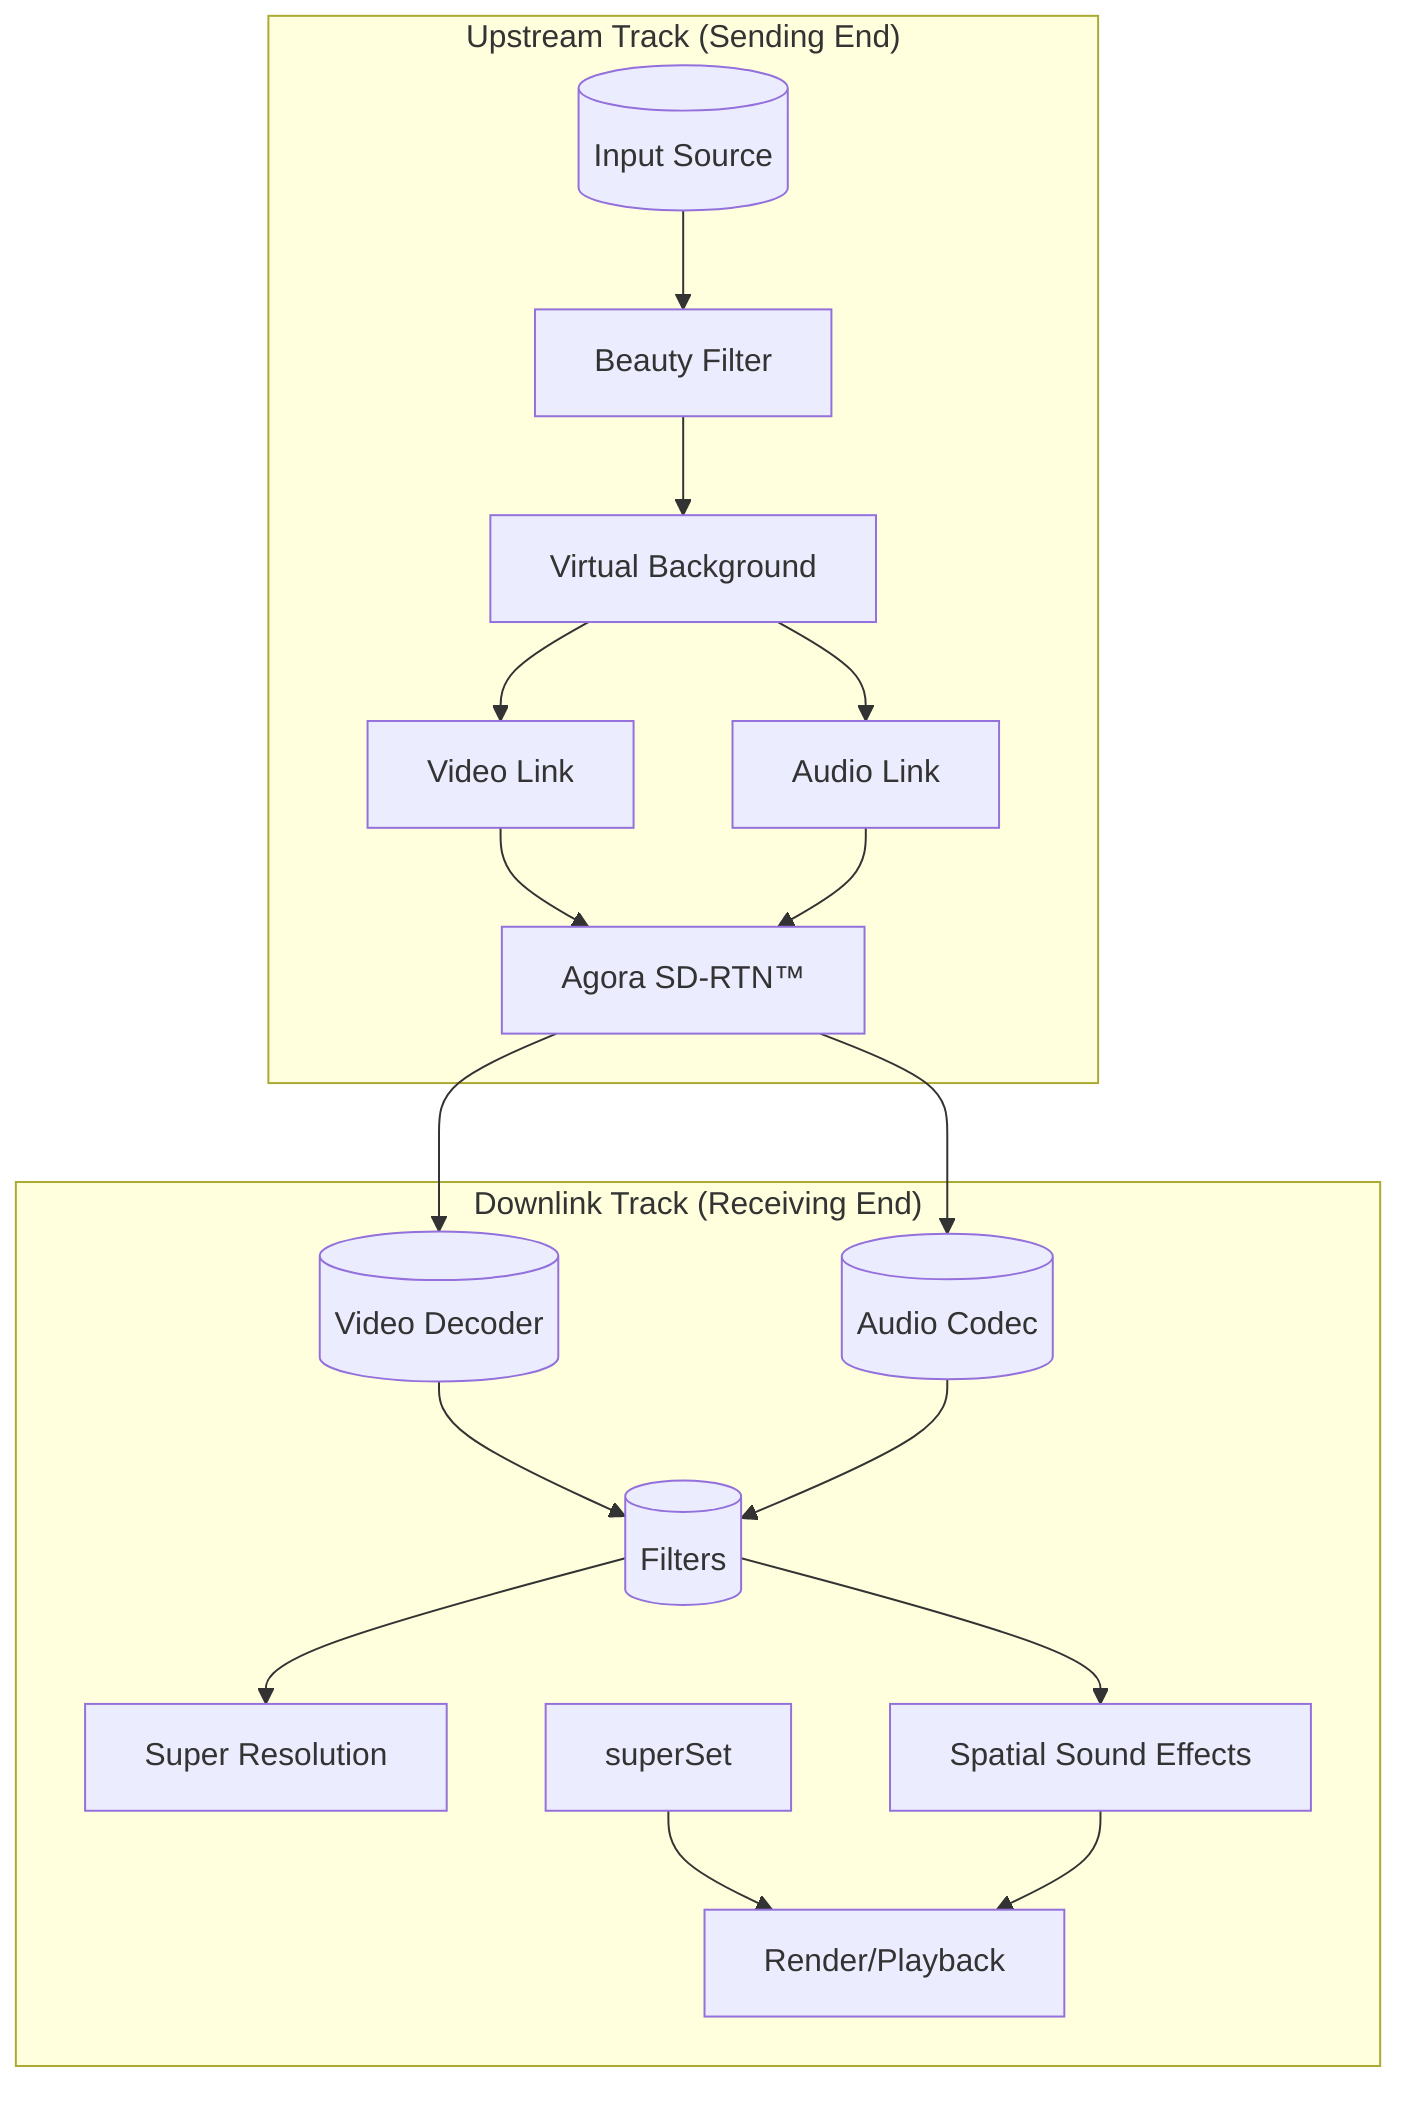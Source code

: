 flowchart TB
    subgraph Upstream ["Upstream Track (Sending End)"]
        input[("Input Source")]
        beauty["Beauty Filter"]
        virtualbg["Virtual Background"]
        videoLink["Video Link"]
        audioLink["Audio Link"]
        agora["Agora SD-RTN™️"]
        input --> beauty
        beauty --> virtualbg
        virtualbg --> videoLink
        virtualbg --> audioLink
        videoLink --> agora
        audioLink --> agora
    end

    subgraph Downlink ["Downlink Track (Receiving End)"]
        videoDecoder[("Video Decoder")]
        audioCodec[("Audio Codec")]
        filters[("Filters")]
        superRes["Super Resolution"]
        spatialSound["Spatial Sound Effects"]
        renderPlayback["Render/Playback"]
        videoDecoder --> filters
        audioCodec --> filters
        filters --> superRes
        filters --> spatialSound
        superSet --> renderPlayback
        spatialSound --> renderPlayback
    end

    agora --> videoDecoder
    agora --> audioCodec